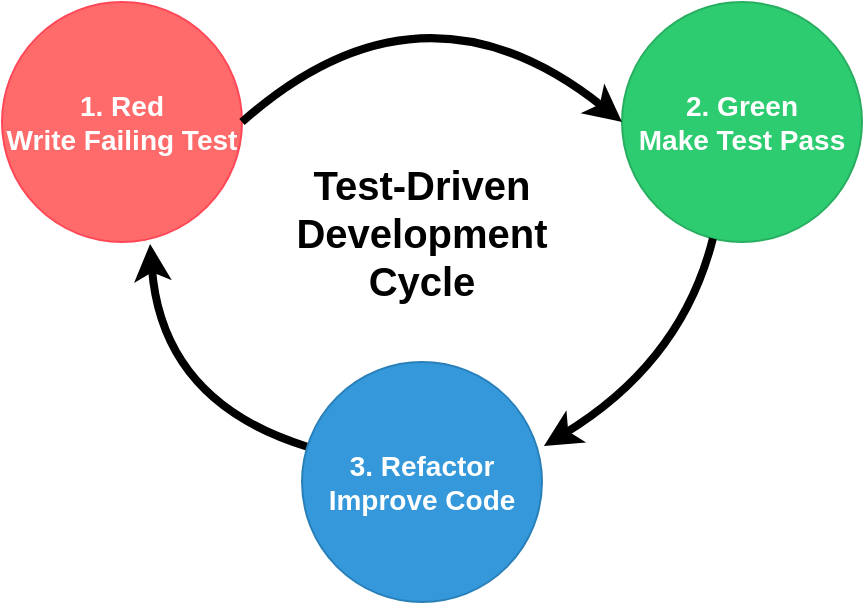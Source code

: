 <mxfile>
    <diagram id="tdd-cycle-diagram" name="TDD Cycle">
        <mxGraphModel dx="826" dy="617" grid="0" gridSize="10" guides="1" tooltips="1" connect="1" arrows="1" fold="1" page="1" pageScale="1" pageWidth="850" pageHeight="1100" math="0" shadow="0">
            <root>
                <mxCell id="0"/>
                <mxCell id="1" parent="0"/>
                <mxCell id="red_circle" value="1. Red&#xa;Write Failing Test" style="ellipse;whiteSpace=wrap;html=1;aspect=fixed;fillColor=#ff6b6b;strokeColor=#ff4757;fontColor=#FFFFFF;fontSize=14;fontStyle=1" parent="1" vertex="1">
                    <mxGeometry x="140" y="120" width="120" height="120" as="geometry"/>
                </mxCell>
                <mxCell id="green_circle" value="2. Green&lt;br&gt;Make Test Pass" style="ellipse;whiteSpace=wrap;html=1;aspect=fixed;fillColor=#2ecc71;strokeColor=#27ae60;fontColor=#FFFFFF;fontSize=14;fontStyle=1" parent="1" vertex="1">
                    <mxGeometry x="450" y="120" width="120" height="120" as="geometry"/>
                </mxCell>
                <mxCell id="4" style="edgeStyle=none;html=1;strokeWidth=4;rounded=0;curved=1;entryX=0.617;entryY=1.008;entryDx=0;entryDy=0;entryPerimeter=0;" parent="1" source="refactor_circle" target="red_circle" edge="1">
                    <mxGeometry relative="1" as="geometry">
                        <mxPoint x="200" y="240" as="targetPoint"/>
                        <Array as="points">
                            <mxPoint x="220" y="320"/>
                        </Array>
                    </mxGeometry>
                </mxCell>
                <mxCell id="refactor_circle" value="3. Refactor&lt;br&gt;Improve Code" style="ellipse;whiteSpace=wrap;html=1;aspect=fixed;fillColor=#3498db;strokeColor=#2980b9;fontColor=#FFFFFF;fontSize=14;fontStyle=1" parent="1" vertex="1">
                    <mxGeometry x="290" y="300" width="120" height="120" as="geometry"/>
                </mxCell>
                <mxCell id="title" value="Test-Driven Development Cycle" style="text;html=1;strokeColor=none;fillColor=none;align=center;verticalAlign=middle;whiteSpace=wrap;rounded=0;fontSize=20;fontStyle=1" parent="1" vertex="1">
                    <mxGeometry x="275" y="220" width="150" height="30" as="geometry"/>
                </mxCell>
                <mxCell id="2" value="" style="endArrow=classic;html=1;entryX=0;entryY=0.5;entryDx=0;entryDy=0;exitX=1;exitY=0.5;exitDx=0;exitDy=0;strokeWidth=4;rounded=0;curved=1;" parent="1" source="red_circle" target="green_circle" edge="1">
                    <mxGeometry width="50" height="50" relative="1" as="geometry">
                        <mxPoint x="270" y="190" as="sourcePoint"/>
                        <mxPoint x="320" y="140" as="targetPoint"/>
                        <Array as="points">
                            <mxPoint x="350" y="100"/>
                        </Array>
                    </mxGeometry>
                </mxCell>
                <mxCell id="3" style="edgeStyle=none;html=1;entryX=1.008;entryY=0.35;entryDx=0;entryDy=0;entryPerimeter=0;strokeWidth=4;rounded=0;curved=1;" parent="1" source="green_circle" target="refactor_circle" edge="1">
                    <mxGeometry relative="1" as="geometry">
                        <Array as="points">
                            <mxPoint x="480" y="300"/>
                        </Array>
                    </mxGeometry>
                </mxCell>
            </root>
        </mxGraphModel>
    </diagram>
</mxfile>